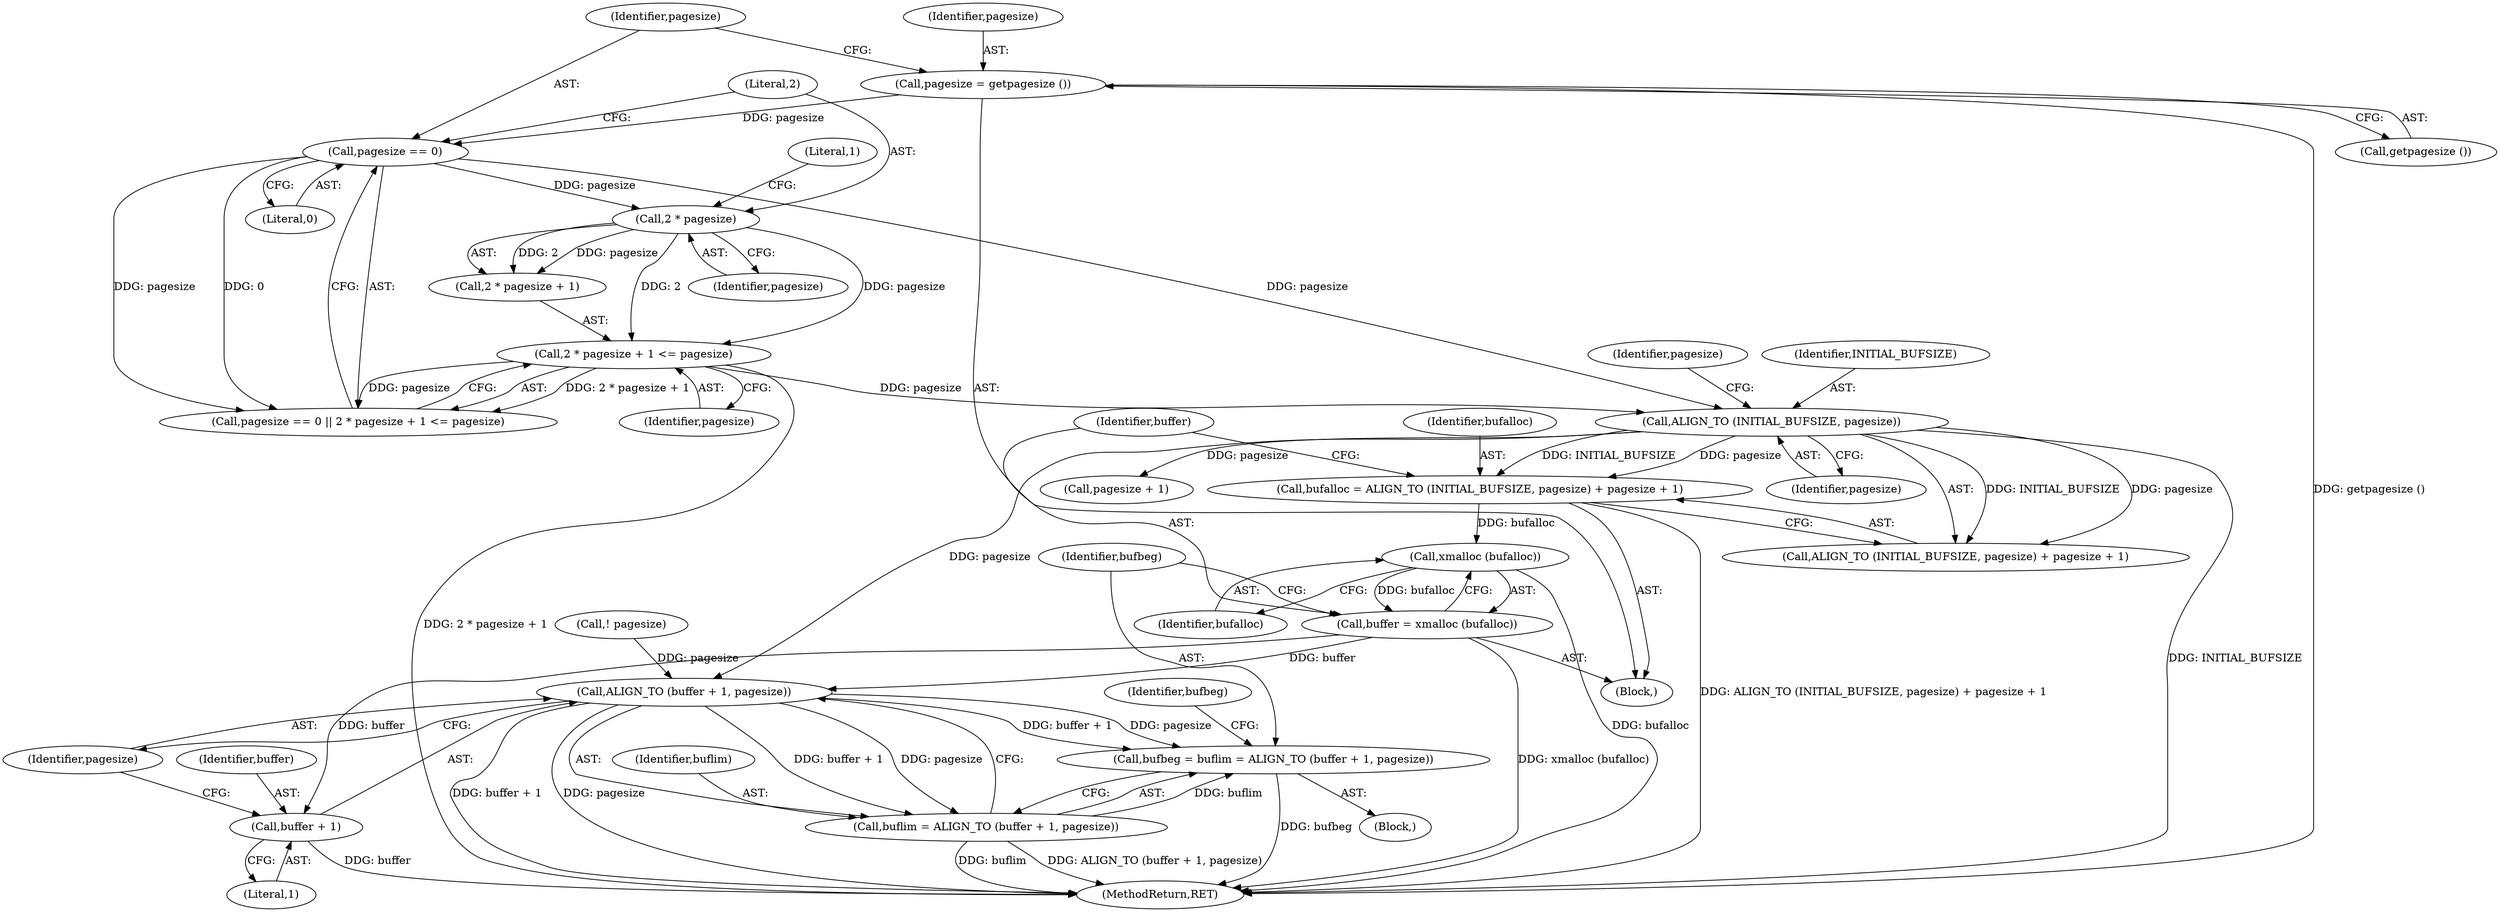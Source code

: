 digraph "0_savannah_8fcf61523644df42e1905c81bed26838e0b04f91@API" {
"1000261" [label="(Call,xmalloc (bufalloc))"];
"1000250" [label="(Call,bufalloc = ALIGN_TO (INITIAL_BUFSIZE, pagesize) + pagesize + 1)"];
"1000253" [label="(Call,ALIGN_TO (INITIAL_BUFSIZE, pagesize))"];
"1000242" [label="(Call,2 * pagesize + 1 <= pagesize)"];
"1000244" [label="(Call,2 * pagesize)"];
"1000239" [label="(Call,pagesize == 0)"];
"1000234" [label="(Call,pagesize = getpagesize ())"];
"1000259" [label="(Call,buffer = xmalloc (bufalloc))"];
"1000267" [label="(Call,ALIGN_TO (buffer + 1, pagesize))"];
"1000263" [label="(Call,bufbeg = buflim = ALIGN_TO (buffer + 1, pagesize))"];
"1000265" [label="(Call,buflim = ALIGN_TO (buffer + 1, pagesize))"];
"1000268" [label="(Call,buffer + 1)"];
"1001415" [label="(MethodReturn,RET)"];
"1000250" [label="(Call,bufalloc = ALIGN_TO (INITIAL_BUFSIZE, pagesize) + pagesize + 1)"];
"1000267" [label="(Call,ALIGN_TO (buffer + 1, pagesize))"];
"1000260" [label="(Identifier,buffer)"];
"1000263" [label="(Call,bufbeg = buflim = ALIGN_TO (buffer + 1, pagesize))"];
"1000256" [label="(Call,pagesize + 1)"];
"1000245" [label="(Literal,2)"];
"1000243" [label="(Call,2 * pagesize + 1)"];
"1000233" [label="(Block,)"];
"1000274" [label="(Identifier,bufbeg)"];
"1000255" [label="(Identifier,pagesize)"];
"1000270" [label="(Literal,1)"];
"1000268" [label="(Call,buffer + 1)"];
"1000246" [label="(Identifier,pagesize)"];
"1000264" [label="(Identifier,bufbeg)"];
"1000234" [label="(Call,pagesize = getpagesize ())"];
"1000265" [label="(Call,buflim = ALIGN_TO (buffer + 1, pagesize))"];
"1000262" [label="(Identifier,bufalloc)"];
"1000244" [label="(Call,2 * pagesize)"];
"1000269" [label="(Identifier,buffer)"];
"1000259" [label="(Call,buffer = xmalloc (bufalloc))"];
"1000261" [label="(Call,xmalloc (bufalloc))"];
"1000257" [label="(Identifier,pagesize)"];
"1000251" [label="(Identifier,bufalloc)"];
"1000241" [label="(Literal,0)"];
"1000235" [label="(Identifier,pagesize)"];
"1000240" [label="(Identifier,pagesize)"];
"1000231" [label="(Call,! pagesize)"];
"1000253" [label="(Call,ALIGN_TO (INITIAL_BUFSIZE, pagesize))"];
"1000248" [label="(Identifier,pagesize)"];
"1000242" [label="(Call,2 * pagesize + 1 <= pagesize)"];
"1000266" [label="(Identifier,buflim)"];
"1000229" [label="(Block,)"];
"1000247" [label="(Literal,1)"];
"1000236" [label="(Call,getpagesize ())"];
"1000239" [label="(Call,pagesize == 0)"];
"1000271" [label="(Identifier,pagesize)"];
"1000252" [label="(Call,ALIGN_TO (INITIAL_BUFSIZE, pagesize) + pagesize + 1)"];
"1000254" [label="(Identifier,INITIAL_BUFSIZE)"];
"1000238" [label="(Call,pagesize == 0 || 2 * pagesize + 1 <= pagesize)"];
"1000261" -> "1000259"  [label="AST: "];
"1000261" -> "1000262"  [label="CFG: "];
"1000262" -> "1000261"  [label="AST: "];
"1000259" -> "1000261"  [label="CFG: "];
"1000261" -> "1001415"  [label="DDG: bufalloc"];
"1000261" -> "1000259"  [label="DDG: bufalloc"];
"1000250" -> "1000261"  [label="DDG: bufalloc"];
"1000250" -> "1000233"  [label="AST: "];
"1000250" -> "1000252"  [label="CFG: "];
"1000251" -> "1000250"  [label="AST: "];
"1000252" -> "1000250"  [label="AST: "];
"1000260" -> "1000250"  [label="CFG: "];
"1000250" -> "1001415"  [label="DDG: ALIGN_TO (INITIAL_BUFSIZE, pagesize) + pagesize + 1"];
"1000253" -> "1000250"  [label="DDG: INITIAL_BUFSIZE"];
"1000253" -> "1000250"  [label="DDG: pagesize"];
"1000253" -> "1000252"  [label="AST: "];
"1000253" -> "1000255"  [label="CFG: "];
"1000254" -> "1000253"  [label="AST: "];
"1000255" -> "1000253"  [label="AST: "];
"1000257" -> "1000253"  [label="CFG: "];
"1000253" -> "1001415"  [label="DDG: INITIAL_BUFSIZE"];
"1000253" -> "1000252"  [label="DDG: INITIAL_BUFSIZE"];
"1000253" -> "1000252"  [label="DDG: pagesize"];
"1000242" -> "1000253"  [label="DDG: pagesize"];
"1000239" -> "1000253"  [label="DDG: pagesize"];
"1000253" -> "1000256"  [label="DDG: pagesize"];
"1000253" -> "1000267"  [label="DDG: pagesize"];
"1000242" -> "1000238"  [label="AST: "];
"1000242" -> "1000248"  [label="CFG: "];
"1000243" -> "1000242"  [label="AST: "];
"1000248" -> "1000242"  [label="AST: "];
"1000238" -> "1000242"  [label="CFG: "];
"1000242" -> "1001415"  [label="DDG: 2 * pagesize + 1"];
"1000242" -> "1000238"  [label="DDG: 2 * pagesize + 1"];
"1000242" -> "1000238"  [label="DDG: pagesize"];
"1000244" -> "1000242"  [label="DDG: 2"];
"1000244" -> "1000242"  [label="DDG: pagesize"];
"1000244" -> "1000243"  [label="AST: "];
"1000244" -> "1000246"  [label="CFG: "];
"1000245" -> "1000244"  [label="AST: "];
"1000246" -> "1000244"  [label="AST: "];
"1000247" -> "1000244"  [label="CFG: "];
"1000244" -> "1000243"  [label="DDG: 2"];
"1000244" -> "1000243"  [label="DDG: pagesize"];
"1000239" -> "1000244"  [label="DDG: pagesize"];
"1000239" -> "1000238"  [label="AST: "];
"1000239" -> "1000241"  [label="CFG: "];
"1000240" -> "1000239"  [label="AST: "];
"1000241" -> "1000239"  [label="AST: "];
"1000245" -> "1000239"  [label="CFG: "];
"1000238" -> "1000239"  [label="CFG: "];
"1000239" -> "1000238"  [label="DDG: pagesize"];
"1000239" -> "1000238"  [label="DDG: 0"];
"1000234" -> "1000239"  [label="DDG: pagesize"];
"1000234" -> "1000233"  [label="AST: "];
"1000234" -> "1000236"  [label="CFG: "];
"1000235" -> "1000234"  [label="AST: "];
"1000236" -> "1000234"  [label="AST: "];
"1000240" -> "1000234"  [label="CFG: "];
"1000234" -> "1001415"  [label="DDG: getpagesize ()"];
"1000259" -> "1000233"  [label="AST: "];
"1000260" -> "1000259"  [label="AST: "];
"1000264" -> "1000259"  [label="CFG: "];
"1000259" -> "1001415"  [label="DDG: xmalloc (bufalloc)"];
"1000259" -> "1000267"  [label="DDG: buffer"];
"1000259" -> "1000268"  [label="DDG: buffer"];
"1000267" -> "1000265"  [label="AST: "];
"1000267" -> "1000271"  [label="CFG: "];
"1000268" -> "1000267"  [label="AST: "];
"1000271" -> "1000267"  [label="AST: "];
"1000265" -> "1000267"  [label="CFG: "];
"1000267" -> "1001415"  [label="DDG: buffer + 1"];
"1000267" -> "1001415"  [label="DDG: pagesize"];
"1000267" -> "1000263"  [label="DDG: buffer + 1"];
"1000267" -> "1000263"  [label="DDG: pagesize"];
"1000267" -> "1000265"  [label="DDG: buffer + 1"];
"1000267" -> "1000265"  [label="DDG: pagesize"];
"1000231" -> "1000267"  [label="DDG: pagesize"];
"1000263" -> "1000229"  [label="AST: "];
"1000263" -> "1000265"  [label="CFG: "];
"1000264" -> "1000263"  [label="AST: "];
"1000265" -> "1000263"  [label="AST: "];
"1000274" -> "1000263"  [label="CFG: "];
"1000263" -> "1001415"  [label="DDG: bufbeg"];
"1000265" -> "1000263"  [label="DDG: buflim"];
"1000266" -> "1000265"  [label="AST: "];
"1000265" -> "1001415"  [label="DDG: ALIGN_TO (buffer + 1, pagesize)"];
"1000265" -> "1001415"  [label="DDG: buflim"];
"1000268" -> "1000270"  [label="CFG: "];
"1000269" -> "1000268"  [label="AST: "];
"1000270" -> "1000268"  [label="AST: "];
"1000271" -> "1000268"  [label="CFG: "];
"1000268" -> "1001415"  [label="DDG: buffer"];
}
